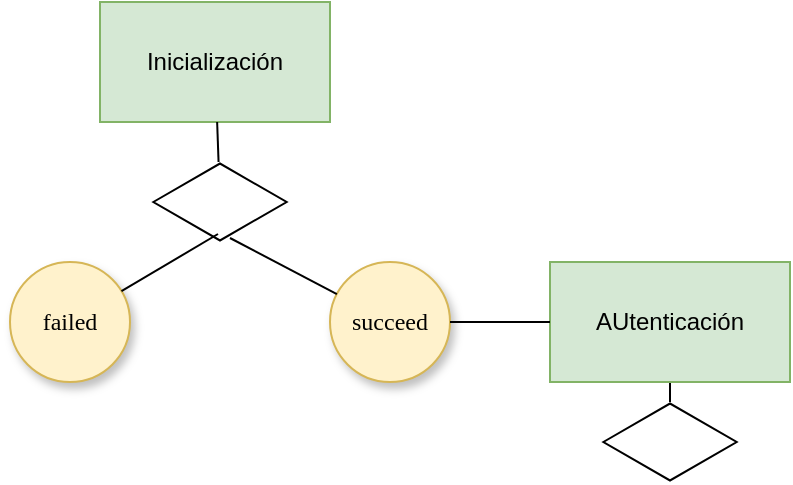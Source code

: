 <mxfile version="13.5.8" type="github">
  <diagram name="Page-1" id="42789a77-a242-8287-6e28-9cd8cfd52e62">
    <mxGraphModel dx="1182" dy="741" grid="1" gridSize="10" guides="1" tooltips="1" connect="1" arrows="1" fold="1" page="1" pageScale="1" pageWidth="1100" pageHeight="850" background="#ffffff" math="0" shadow="0">
      <root>
        <mxCell id="0" />
        <mxCell id="1" parent="0" />
        <UserObject label="&lt;span style=&quot;background-color: rgb(213 , 232 , 212)&quot;&gt;Inicialización&lt;/span&gt;" treeRoot="1" id="gyqQcKkjxpdTyR154-rd-6">
          <mxCell style="whiteSpace=wrap;html=1;align=center;treeFolding=1;treeMoving=1;newEdgeStyle={&quot;edgeStyle&quot;:&quot;elbowEdgeStyle&quot;,&quot;startArrow&quot;:&quot;none&quot;,&quot;endArrow&quot;:&quot;none&quot;};fillColor=#d5e8d4;strokeColor=#82b366;" vertex="1" collapsed="1" parent="1">
            <mxGeometry x="435" y="170" width="115" height="60" as="geometry" />
          </mxCell>
        </UserObject>
        <mxCell id="gyqQcKkjxpdTyR154-rd-14" value="" style="html=1;whiteSpace=wrap;aspect=fixed;shape=isoRectangle;" vertex="1" parent="1">
          <mxGeometry x="461.66" y="250" width="66.67" height="40" as="geometry" />
        </mxCell>
        <mxCell id="gyqQcKkjxpdTyR154-rd-16" value="" style="endArrow=none;html=1;" edge="1" parent="1" source="gyqQcKkjxpdTyR154-rd-14" target="gyqQcKkjxpdTyR154-rd-6">
          <mxGeometry width="50" height="50" relative="1" as="geometry">
            <mxPoint x="230" y="390" as="sourcePoint" />
            <mxPoint x="280" y="340" as="targetPoint" />
          </mxGeometry>
        </mxCell>
        <mxCell id="gyqQcKkjxpdTyR154-rd-18" value="failed" style="ellipse;whiteSpace=wrap;html=1;rounded=0;shadow=1;comic=0;labelBackgroundColor=none;strokeWidth=1;fontFamily=Verdana;fontSize=12;align=center;fillColor=#fff2cc;strokeColor=#d6b656;" vertex="1" parent="1">
          <mxGeometry x="390" y="300" width="60" height="60" as="geometry" />
        </mxCell>
        <mxCell id="gyqQcKkjxpdTyR154-rd-19" value="" style="endArrow=none;html=1;entryX=0.485;entryY=0.9;entryDx=0;entryDy=0;entryPerimeter=0;" edge="1" parent="1" source="gyqQcKkjxpdTyR154-rd-18" target="gyqQcKkjxpdTyR154-rd-14">
          <mxGeometry width="50" height="50" relative="1" as="geometry">
            <mxPoint x="520" y="460" as="sourcePoint" />
            <mxPoint x="570" y="410" as="targetPoint" />
          </mxGeometry>
        </mxCell>
        <mxCell id="gyqQcKkjxpdTyR154-rd-20" value="succeed" style="ellipse;whiteSpace=wrap;html=1;rounded=0;shadow=1;comic=0;labelBackgroundColor=none;strokeWidth=1;fontFamily=Verdana;fontSize=12;align=center;fillColor=#fff2cc;strokeColor=#d6b656;" vertex="1" parent="1">
          <mxGeometry x="550" y="300" width="60" height="60" as="geometry" />
        </mxCell>
        <mxCell id="gyqQcKkjxpdTyR154-rd-21" value="" style="endArrow=none;html=1;entryX=0.575;entryY=0.95;entryDx=0;entryDy=0;entryPerimeter=0;" edge="1" parent="1" source="gyqQcKkjxpdTyR154-rd-20" target="gyqQcKkjxpdTyR154-rd-14">
          <mxGeometry width="50" height="50" relative="1" as="geometry">
            <mxPoint x="530" y="350" as="sourcePoint" />
            <mxPoint x="503.995" y="296" as="targetPoint" />
          </mxGeometry>
        </mxCell>
        <mxCell id="gyqQcKkjxpdTyR154-rd-22" value="" style="html=1;whiteSpace=wrap;aspect=fixed;shape=isoRectangle;" vertex="1" parent="1">
          <mxGeometry x="686.67" y="370" width="66.67" height="40" as="geometry" />
        </mxCell>
        <mxCell id="gyqQcKkjxpdTyR154-rd-23" value="" style="endArrow=none;html=1;" edge="1" parent="1" source="gyqQcKkjxpdTyR154-rd-24" target="gyqQcKkjxpdTyR154-rd-22">
          <mxGeometry width="50" height="50" relative="1" as="geometry">
            <mxPoint x="520" y="460" as="sourcePoint" />
            <mxPoint x="570" y="410" as="targetPoint" />
          </mxGeometry>
        </mxCell>
        <UserObject label="&lt;span style=&quot;background-color: rgb(213 , 232 , 212)&quot;&gt;AUtenticación&lt;/span&gt;" treeRoot="1" id="gyqQcKkjxpdTyR154-rd-24">
          <mxCell style="whiteSpace=wrap;html=1;align=center;treeFolding=1;treeMoving=1;newEdgeStyle={&quot;edgeStyle&quot;:&quot;elbowEdgeStyle&quot;,&quot;startArrow&quot;:&quot;none&quot;,&quot;endArrow&quot;:&quot;none&quot;};fillColor=#d5e8d4;strokeColor=#82b366;" vertex="1" collapsed="1" parent="1">
            <mxGeometry x="660" y="300" width="120" height="60" as="geometry" />
          </mxCell>
        </UserObject>
        <mxCell id="gyqQcKkjxpdTyR154-rd-25" value="" style="endArrow=none;html=1;" edge="1" parent="1" source="gyqQcKkjxpdTyR154-rd-20" target="gyqQcKkjxpdTyR154-rd-24">
          <mxGeometry width="50" height="50" relative="1" as="geometry">
            <mxPoint x="520" y="460" as="sourcePoint" />
            <mxPoint x="570" y="410" as="targetPoint" />
          </mxGeometry>
        </mxCell>
      </root>
    </mxGraphModel>
  </diagram>
</mxfile>
